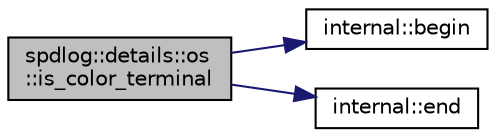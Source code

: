 digraph "spdlog::details::os::is_color_terminal"
{
  edge [fontname="Helvetica",fontsize="10",labelfontname="Helvetica",labelfontsize="10"];
  node [fontname="Helvetica",fontsize="10",shape=record];
  rankdir="LR";
  Node1 [label="spdlog::details::os\l::is_color_terminal",height=0.2,width=0.4,color="black", fillcolor="grey75", style="filled" fontcolor="black"];
  Node1 -> Node2 [color="midnightblue",fontsize="10",style="solid",fontname="Helvetica"];
  Node2 [label="internal::begin",height=0.2,width=0.4,color="black", fillcolor="white", style="filled",URL="$namespaceinternal.html#a265f36d9dee68d3f44381347ef2fd5cb"];
  Node1 -> Node3 [color="midnightblue",fontsize="10",style="solid",fontname="Helvetica"];
  Node3 [label="internal::end",height=0.2,width=0.4,color="black", fillcolor="white", style="filled",URL="$namespaceinternal.html#a94820de1710dc8038fa6f188adfe299b"];
}
